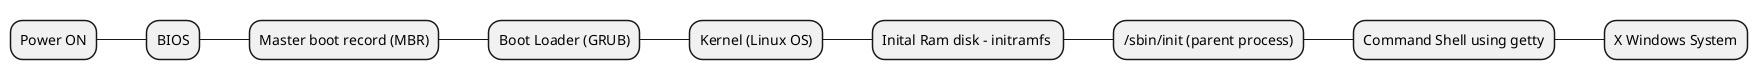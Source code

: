 @startmindmap
* Power ON
** BIOS
*** Master boot record (MBR)
**** Boot Loader (GRUB)
***** Kernel (Linux OS)
****** Inital Ram disk - initramfs 
******* /sbin/init (parent process)
********  Command Shell using getty
********* X Windows System
@endmindmap
